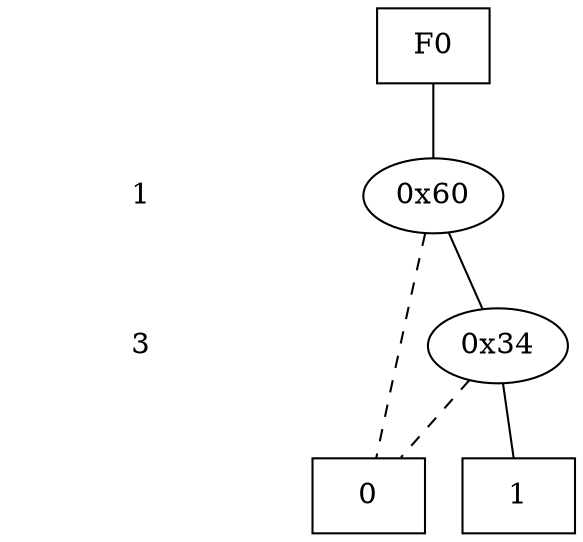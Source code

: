 digraph "ZDD" {
size = "7.5,10"
center = true;
edge [dir = none];
{ node [shape = plaintext];
  edge [style = invis];
  "CONST NODES" [style = invis];
" 1 " -> " 3 " -> "CONST NODES"; 
}
{ rank = same; node [shape = box]; edge [style = invis];
"F0"; }
{ rank = same; " 1 ";
"0x60";
}
{ rank = same; " 3 ";
"0x34";
}
{ rank = same; "CONST NODES";
{ node [shape = box]; "0x24";
"0x23";
}
}
"F0" -> "0x60" [style = solid];
"0x60" -> "0x34";
"0x60" -> "0x24" [style = dashed];
"0x34" -> "0x23";
"0x34" -> "0x24" [style = dashed];
"0x24" [label = "0"];
"0x23" [label = "1"];
}
